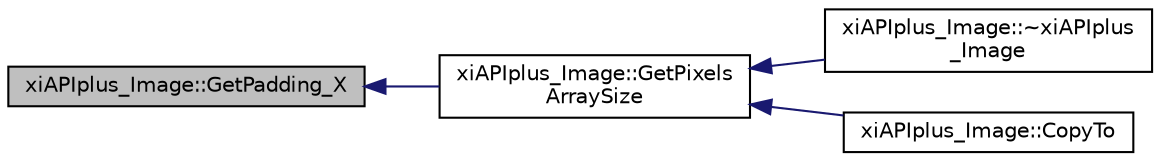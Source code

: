 digraph "xiAPIplus_Image::GetPadding_X"
{
  edge [fontname="Helvetica",fontsize="10",labelfontname="Helvetica",labelfontsize="10"];
  node [fontname="Helvetica",fontsize="10",shape=record];
  rankdir="LR";
  Node33 [label="xiAPIplus_Image::GetPadding_X",height=0.2,width=0.4,color="black", fillcolor="grey75", style="filled", fontcolor="black"];
  Node33 -> Node34 [dir="back",color="midnightblue",fontsize="10",style="solid",fontname="Helvetica"];
  Node34 [label="xiAPIplus_Image::GetPixels\lArraySize",height=0.2,width=0.4,color="black", fillcolor="white", style="filled",URL="$classxi_a_p_iplus___image.html#afa4a6a36065108774561dfa95beeef13"];
  Node34 -> Node35 [dir="back",color="midnightblue",fontsize="10",style="solid",fontname="Helvetica"];
  Node35 [label="xiAPIplus_Image::~xiAPIplus\l_Image",height=0.2,width=0.4,color="black", fillcolor="white", style="filled",URL="$classxi_a_p_iplus___image.html#a6614188c6fdcfa24f2e7148b002faf90"];
  Node34 -> Node36 [dir="back",color="midnightblue",fontsize="10",style="solid",fontname="Helvetica"];
  Node36 [label="xiAPIplus_Image::CopyTo",height=0.2,width=0.4,color="black", fillcolor="white", style="filled",URL="$classxi_a_p_iplus___image.html#a1e50fafbf5ddcb448055ae425971ecec"];
}
